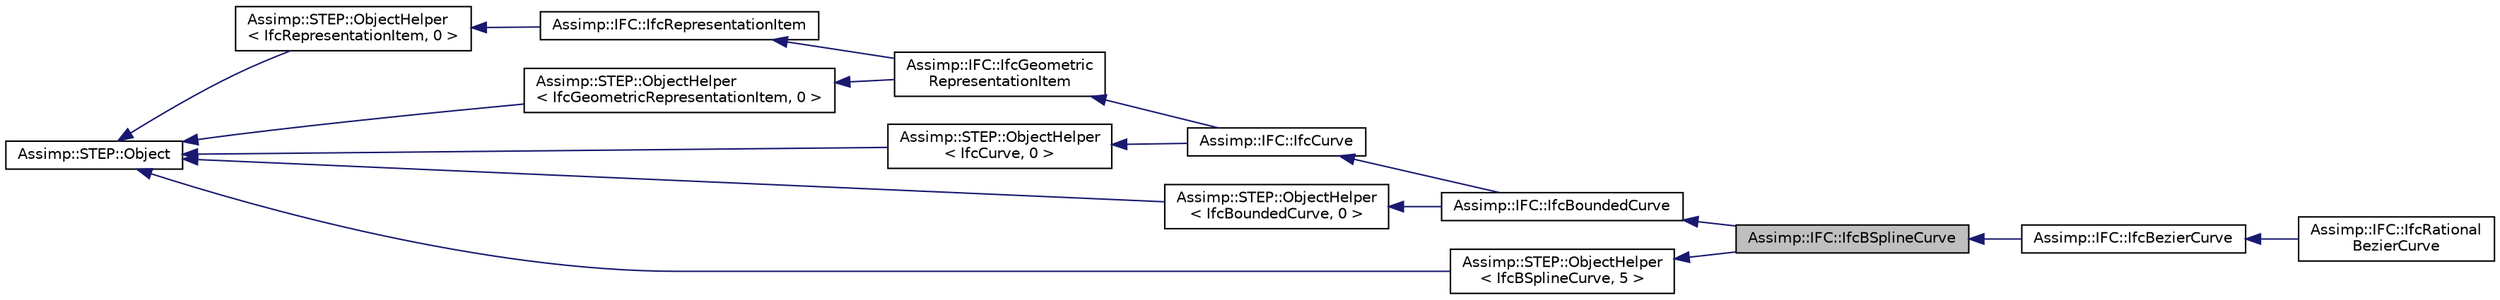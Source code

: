 digraph "Assimp::IFC::IfcBSplineCurve"
{
  edge [fontname="Helvetica",fontsize="10",labelfontname="Helvetica",labelfontsize="10"];
  node [fontname="Helvetica",fontsize="10",shape=record];
  rankdir="LR";
  Node1 [label="Assimp::IFC::IfcBSplineCurve",height=0.2,width=0.4,color="black", fillcolor="grey75", style="filled", fontcolor="black"];
  Node2 -> Node1 [dir="back",color="midnightblue",fontsize="10",style="solid"];
  Node2 [label="Assimp::IFC::IfcBoundedCurve",height=0.2,width=0.4,color="black", fillcolor="white", style="filled",URL="$struct_assimp_1_1_i_f_c_1_1_ifc_bounded_curve.html"];
  Node3 -> Node2 [dir="back",color="midnightblue",fontsize="10",style="solid"];
  Node3 [label="Assimp::IFC::IfcCurve",height=0.2,width=0.4,color="black", fillcolor="white", style="filled",URL="$struct_assimp_1_1_i_f_c_1_1_ifc_curve.html"];
  Node4 -> Node3 [dir="back",color="midnightblue",fontsize="10",style="solid"];
  Node4 [label="Assimp::IFC::IfcGeometric\lRepresentationItem",height=0.2,width=0.4,color="black", fillcolor="white", style="filled",URL="$struct_assimp_1_1_i_f_c_1_1_ifc_geometric_representation_item.html"];
  Node5 -> Node4 [dir="back",color="midnightblue",fontsize="10",style="solid"];
  Node5 [label="Assimp::IFC::IfcRepresentationItem",height=0.2,width=0.4,color="black", fillcolor="white", style="filled",URL="$struct_assimp_1_1_i_f_c_1_1_ifc_representation_item.html"];
  Node6 -> Node5 [dir="back",color="midnightblue",fontsize="10",style="solid"];
  Node6 [label="Assimp::STEP::ObjectHelper\l\< IfcRepresentationItem, 0 \>",height=0.2,width=0.4,color="black", fillcolor="white", style="filled",URL="$struct_assimp_1_1_s_t_e_p_1_1_object_helper.html"];
  Node7 -> Node6 [dir="back",color="midnightblue",fontsize="10",style="solid"];
  Node7 [label="Assimp::STEP::Object",height=0.2,width=0.4,color="black", fillcolor="white", style="filled",URL="$class_assimp_1_1_s_t_e_p_1_1_object.html"];
  Node8 -> Node4 [dir="back",color="midnightblue",fontsize="10",style="solid"];
  Node8 [label="Assimp::STEP::ObjectHelper\l\< IfcGeometricRepresentationItem, 0 \>",height=0.2,width=0.4,color="black", fillcolor="white", style="filled",URL="$struct_assimp_1_1_s_t_e_p_1_1_object_helper.html"];
  Node7 -> Node8 [dir="back",color="midnightblue",fontsize="10",style="solid"];
  Node9 -> Node3 [dir="back",color="midnightblue",fontsize="10",style="solid"];
  Node9 [label="Assimp::STEP::ObjectHelper\l\< IfcCurve, 0 \>",height=0.2,width=0.4,color="black", fillcolor="white", style="filled",URL="$struct_assimp_1_1_s_t_e_p_1_1_object_helper.html"];
  Node7 -> Node9 [dir="back",color="midnightblue",fontsize="10",style="solid"];
  Node10 -> Node2 [dir="back",color="midnightblue",fontsize="10",style="solid"];
  Node10 [label="Assimp::STEP::ObjectHelper\l\< IfcBoundedCurve, 0 \>",height=0.2,width=0.4,color="black", fillcolor="white", style="filled",URL="$struct_assimp_1_1_s_t_e_p_1_1_object_helper.html"];
  Node7 -> Node10 [dir="back",color="midnightblue",fontsize="10",style="solid"];
  Node11 -> Node1 [dir="back",color="midnightblue",fontsize="10",style="solid"];
  Node11 [label="Assimp::STEP::ObjectHelper\l\< IfcBSplineCurve, 5 \>",height=0.2,width=0.4,color="black", fillcolor="white", style="filled",URL="$struct_assimp_1_1_s_t_e_p_1_1_object_helper.html"];
  Node7 -> Node11 [dir="back",color="midnightblue",fontsize="10",style="solid"];
  Node1 -> Node12 [dir="back",color="midnightblue",fontsize="10",style="solid"];
  Node12 [label="Assimp::IFC::IfcBezierCurve",height=0.2,width=0.4,color="black", fillcolor="white", style="filled",URL="$struct_assimp_1_1_i_f_c_1_1_ifc_bezier_curve.html"];
  Node12 -> Node13 [dir="back",color="midnightblue",fontsize="10",style="solid"];
  Node13 [label="Assimp::IFC::IfcRational\lBezierCurve",height=0.2,width=0.4,color="black", fillcolor="white", style="filled",URL="$struct_assimp_1_1_i_f_c_1_1_ifc_rational_bezier_curve.html"];
}
